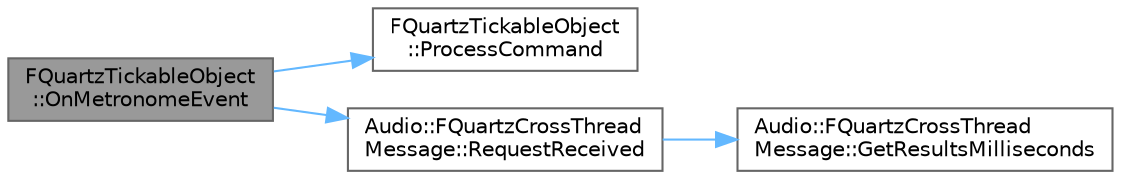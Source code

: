digraph "FQuartzTickableObject::OnMetronomeEvent"
{
 // INTERACTIVE_SVG=YES
 // LATEX_PDF_SIZE
  bgcolor="transparent";
  edge [fontname=Helvetica,fontsize=10,labelfontname=Helvetica,labelfontsize=10];
  node [fontname=Helvetica,fontsize=10,shape=box,height=0.2,width=0.4];
  rankdir="LR";
  Node1 [id="Node000001",label="FQuartzTickableObject\l::OnMetronomeEvent",height=0.2,width=0.4,color="gray40", fillcolor="grey60", style="filled", fontcolor="black",tooltip=" "];
  Node1 -> Node2 [id="edge1_Node000001_Node000002",color="steelblue1",style="solid",tooltip=" "];
  Node2 [id="Node000002",label="FQuartzTickableObject\l::ProcessCommand",height=0.2,width=0.4,color="grey40", fillcolor="white", style="filled",URL="$db/d27/classFQuartzTickableObject.html#abfa85be1f31b4f416d8b518d4cf66e86",tooltip=" "];
  Node1 -> Node3 [id="edge2_Node000001_Node000003",color="steelblue1",style="solid",tooltip=" "];
  Node3 [id="Node000003",label="Audio::FQuartzCrossThread\lMessage::RequestReceived",height=0.2,width=0.4,color="grey40", fillcolor="white", style="filled",URL="$d1/d42/classAudio_1_1FQuartzCrossThreadMessage.html#abab21685bbd0b6e4b9eb22414a167641",tooltip=" "];
  Node3 -> Node4 [id="edge3_Node000003_Node000004",color="steelblue1",style="solid",tooltip=" "];
  Node4 [id="Node000004",label="Audio::FQuartzCrossThread\lMessage::GetResultsMilliseconds",height=0.2,width=0.4,color="grey40", fillcolor="white", style="filled",URL="$d1/d42/classAudio_1_1FQuartzCrossThreadMessage.html#a55bb88c74da70151ed4c92d38698b6f8",tooltip=" "];
}
